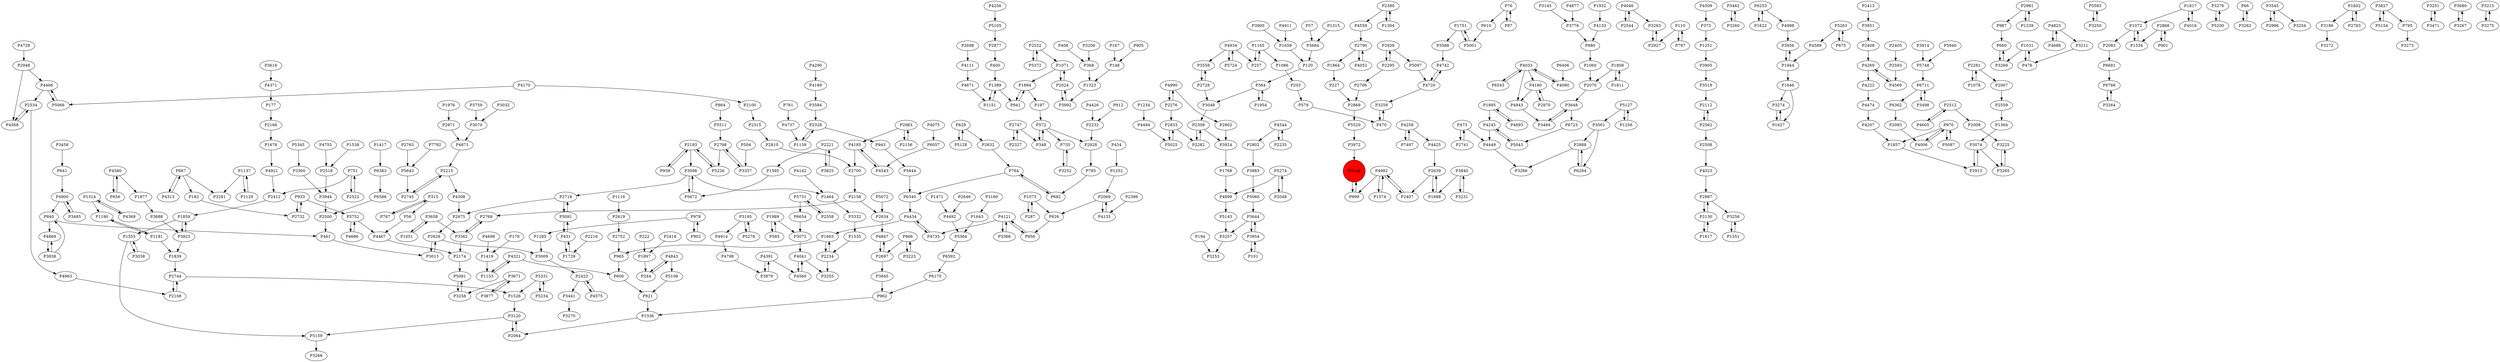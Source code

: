 digraph {
	P1190 -> P1181
	P2948 -> P4568
	P4321 -> P600
	P3588 -> P4742
	P2888 -> P3266
	P2928 -> P785
	P2971 -> P4871
	P2741 -> P473
	P4046 -> P2544
	P2728 -> P3558
	P1256 -> P5127
	P3905 -> P3518
	P1315 -> P3684
	P2328 -> P1159
	P667 -> P182
	P1073 -> P626
	P3098 -> P1464
	P368 -> P1323
	P3462 -> P3260
	P1234 -> P4494
	P6253 -> P1622
	P3120 -> P5159
	P2108 -> P2744
	P3992 -> P2024
	P1165 -> P257
	P572 -> P735
	P504 -> P3337
	P2512 -> P2009
	P4033 -> P6543
	P4575 -> P2423
	P3048 -> P2308
	P1768 -> P4899
	P3195 -> P5278
	P2327 -> P2747
	P939 -> P2193
	P3195 -> P4914
	P2981 -> P987
	P1646 -> P3274
	P167 -> P148
	P2532 -> P1071
	P4982 -> P999
	P3838 -> P840
	P4033 -> P4180
	P987 -> P660
	P5583 -> P3250
	P470 -> P3259
	P840 -> P461
	P1574 -> P4982
	P1031 -> P476
	P3954 -> P101
	P2083 -> P6681
	P5097 -> P4720
	P2752 -> P965
	P2700 -> P2158
	P5108 -> P921
	P2534 -> P4963
	P473 -> P4449
	P1954 -> P364
	P2130 -> P2987
	P2418 -> P1897
	P2276 -> P4990
	P4111 -> P4671
	P905 -> P148
	P3258 -> P5081
	P2130 -> P1617
	P2522 -> P751
	P4222 -> P4474
	P2763 -> P5643
	P3362 -> P2769
	P473 -> P2741
	P970 -> P5087
	P2512 -> P4605
	P3883 -> P5060
	P1894 -> P197
	P2295 -> P2939
	P4046 -> P3263
	P2232 -> P2928
	P4899 -> P5143
	P4720 -> P3259
	P751 -> P2522
	P4990 -> P2902
	P2802 -> P3883
	P5087 -> P970
	P1389 -> P1151
	P3616 -> P4371
	P408 -> P368
	P4041 -> P4560
	P2070 -> P3648
	P1678 -> P4921
	P5234 -> P5331
	P3954 -> P3644
	P431 -> P1729
	P1894 -> P941
	P1251 -> P3905
	P2221 -> P1595
	P1622 -> P6253
	P1877 -> P3688
	P1551 -> P3256
	P3776 -> P980
	P3276 -> P5200
	P2939 -> P5097
	P5844 -> P6340
	P2888 -> P6284
	P2281 -> P2067
	P2423 -> P4575
	P1153 -> P4321
	P3951 -> P2408
	P1897 -> P244
	P3274 -> P1627
	P2532 -> P5372
	P4290 -> P4189
	P66 -> P3262
	P2380 -> P1304
	P3545 -> P2996
	P4256 -> P5105
	P6362 -> P2093
	P179 -> P1419
	P912 -> P2232
	P3644 -> P3954
	P4033 -> P4943
	P2166 -> P1678
	P4052 -> P2790
	P3458 -> P641
	P6284 -> P2888
	P864 -> P5511
	P1239 -> P2981
	P3923 -> P1859
	P461 -> P3013
	P1071 -> P1894
	P600 -> P921
	P2634 -> P4847
	P2927 -> P3263
	P4269 -> P4569
	P244 -> P4843
	P3186 -> P3272
	P5520 -> P3972
	P5748 -> P6711
	P1555 -> P3038
	P4798 -> P3879
	P2064 -> P3120
	P3924 -> P1768
	P921 -> P1336
	P1729 -> P431
	P227 -> P2869
	P2981 -> P1239
	P4735 -> P4434
	P4509 -> P373
	P7497 -> P4258
	P626 -> P956
	P5143 -> P3257
	P5226 -> P2193
	P4698 -> P1419
	P2913 -> P3074
	P3337 -> P2798
	P866 -> P3223
	P4943 -> P3484
	P257 -> P1165
	P3013 -> P2628
	P101 -> P3954
	P5278 -> P3195
	P4544 -> P2235
	P6586 -> P2500
	P4371 -> P177
	P1534 -> P1072
	P3644 -> P3257
	P6592 -> P6170
	P4934 -> P257
	P5025 -> P2833
	P1072 -> P2083
	P3684 -> P120
	P2798 -> P3337
	P660 -> P3269
	P3070 -> P4871
	P629 -> P2632
	P3688 -> P3923
	P795 -> P3273
	P5060 -> P3644
	P767 -> P315
	P3251 -> P3471
	P1051 -> P3658
	P1944 -> P1646
	P5511 -> P2798
	P3484 -> P3648
	P579 -> P470
	P1419 -> P1153
	P1808 -> P1811
	P4466 -> P5066
	P866 -> P2697
	P5364 -> P6592
	P1751 -> P3588
	P5372 -> P2532
	P4170 -> P2100
	P1181 -> P1839
	P3145 -> P3776
	P4426 -> P2232
	P4843 -> P244
	P4568 -> P2534
	P2405 -> P2593
	P1617 -> P2130
	P3680 -> P3267
	P667 -> P3261
	P4693 -> P1895
	P4963 -> P2108
	P2423 -> P3441
	P4474 -> P4207
	P2069 -> P626
	P1471 -> P4492
	P4934 -> P3558
	P2639 -> P1688
	P5066 -> P4466
	P902 -> P978
	P2412 -> P1859
	P2156 -> P2983
	P2408 -> P4269
	P1932 -> P4133
	P667 -> P4313
	P87 -> P76
	P2174 -> P5081
	P1116 -> P2619
	P4269 -> P4222
	P1627 -> P3274
	P4080 -> P4033
	P4313 -> P667
	P941 -> P1894
	P5091 -> P2718
	P1688 -> P2639
	P2295 -> P2706
	P2282 -> P2308
	P1817 -> P4016
	P5331 -> P1526
	P1129 -> P1137
	P840 -> P4869
	P4185 -> P4543
	P4605 -> P2512
	P3001 -> P6284
	P2810 -> P2700
	P2744 -> P1526
	P2697 -> P3845
	P4033 -> P4080
	P2413 -> P3951
	P1364 -> P3074
	P1659 -> P120
	P6681 -> P6766
	P2193 -> P3098
	P315 -> P56
	P2380 -> P4559
	P4492 -> P5364
	P4391 -> P4560
	P5105 -> P2877
	P2234 -> P1663
	P3658 -> P1051
	P1304 -> P2380
	P797 -> P110
	P57 -> P3684
	P3001 -> P2888
	P2593 -> P4569
	P4185 -> P2700
	P3441 -> P3270
	P610 -> P5001
	P4133 -> P980
	P2970 -> P4180
	P2747 -> P2327
	P4135 -> P2069
	P2747 -> P348
	P5072 -> P2634
	P5724 -> P4934
	P5154 -> P3827
	P2234 -> P3255
	P1643 -> P5364
	P4990 -> P2276
	P4207 -> P1857
	P3223 -> P866
	P2562 -> P2508
	P4869 -> P3838
	P2215 -> P2745
	P348 -> P572
	P2948 -> P4466
	P3827 -> P795
	P1895 -> P4693
	P1859 -> P1555
	P1751 -> P5001
	P2632 -> P764
	P5127 -> P3001
	P6711 -> P6362
	P4258 -> P4425
	P1464 -> P3332
	P3545 -> P3254
	P572 -> P348
	P656 -> P4580
	P3498 -> P6711
	P761 -> P4737
	P3098 -> P2718
	P3944 -> P2500
	P3257 -> P3253
	P3259 -> P470
	P2646 -> P4492
	P400 -> P1389
	P3074 -> P2913
	P4543 -> P4185
	P3752 -> P4686
	P4686 -> P3752
	P6766 -> P3264
	P1060 -> P2070
	P3032 -> P3070
	P4688 -> P4823
	P5274 -> P4899
	P3211 -> P476
	P4559 -> P2790
	P1314 -> P1190
	P6654 -> P3072
	P5731 -> P2558
	P4934 -> P5724
	P2215 -> P4308
	P3879 -> P4391
	P1895 -> P4245
	P5263 -> P4589
	P4742 -> P4720
	P2833 -> P2282
	P3658 -> P3362
	P4180 -> P4943
	P764 -> P682
	P2216 -> P1729
	P1663 -> P965
	P2518 -> P3944
	P3558 -> P2728
	P6711 -> P3498
	P3840 -> P3231
	P4258 -> P7497
	P4737 -> P1159
	P2718 -> P2675
	P4871 -> P2215
	P3362 -> P2174
	P197 -> P572
	P3256 -> P1551
	P4245 -> P4449
	P2987 -> P2130
	P2833 -> P5025
	P2281 -> P1078
	P2619 -> P2752
	P962 -> P1336
	P2939 -> P2295
	P1526 -> P3120
	P1031 -> P3269
	P2983 -> P4185
	P4755 -> P2518
	P2386 -> P4135
	P434 -> P1252
	P943 -> P5844
	P2500 -> P461
	P4982 -> P2407
	P4041 -> P3255
	P1252 -> P2069
	P5127 -> P1256
	P1857 -> P2913
	P4847 -> P2697
	P6383 -> P6586
	P148 -> P1323
	P3914 -> P5748
	P4580 -> P1877
	P1989 -> P3072
	P4391 -> P3879
	P1165 -> P1086
	P4982 -> P1574
	P1137 -> P1129
	P1859 -> P3923
	P1159 -> P2328
	P933 -> P2732
	P1538 -> P2518
	P6253 -> P4998
	P2628 -> P3013
	P3648 -> P3484
	P476 -> P1031
	P4900 -> P840
	P2996 -> P3545
	P4998 -> P3956
	P364 -> P1954
	P3250 -> P5583
	P2193 -> P939
	P4877 -> P3776
	P1595 -> P5672
	P2728 -> P3048
	P2558 -> P5731
	P4580 -> P656
	P3215 -> P3275
	P76 -> P87
	P373 -> P1251
	P3752 -> P4467
	P2308 -> P2282
	P6406 -> P4080
	P3269 -> P660
	P629 -> P5128
	P4121 -> P4735
	P4589 -> P1944
	P4142 -> P1464
	P2534 -> P4568
	P3120 -> P2064
	P4921 -> P2412
	P2562 -> P2112
	P4016 -> P1817
	P4245 -> P5043
	P1864 -> P227
	P3671 -> P3258
	P2328 -> P943
	P2544 -> P4046
	P3263 -> P2927
	P4823 -> P3211
	P3485 -> P4900
	P2744 -> P2108
	P6543 -> P4033
	P764 -> P6340
	P2698 -> P4111
	P315 -> P767
	P3877 -> P3671
	P2798 -> P5226
	P3923 -> P1839
	P978 -> P902
	P1181 -> P1190
	P682 -> P764
	P2769 -> P3362
	P4823 -> P4688
	P978 -> P1285
	P6723 -> P5043
	P2559 -> P1364
	P965 -> P600
	P3838 -> P4869
	P287 -> P1073
	P2158 -> P2769
	P2221 -> P3825
	P5331 -> P5234
	P2024 -> P1071
	P5200 -> P3276
	P3956 -> P1944
	P3074 -> P3265
	P970 -> P4006
	P3471 -> P3251
	P5043 -> P4245
	P999 -> P3249
	P2868 -> P1534
	P3332 -> P1535
	P4170 -> P5066
	P4494 -> P5025
	P3038 -> P1555
	P2877 -> P400
	P3275 -> P3215
	P1602 -> P2783
	P751 -> P2412
	P1073 -> P287
	P5081 -> P3258
	P1086 -> P203
	P177 -> P2166
	P1646 -> P1627
	P76 -> P610
	P3825 -> P2221
	P3827 -> P5154
	P3845 -> P962
	P5643 -> P2745
	P3072 -> P4041
	P1817 -> P1072
	P3264 -> P6766
	P2983 -> P2156
	P2706 -> P2869
	P4911 -> P1659
	P4900 -> P3485
	P3098 -> P5672
	P2902 -> P3924
	P1137 -> P3261
	P1285 -> P3009
	P3518 -> P2112
	P222 -> P1897
	P1811 -> P1808
	P2308 -> P3924
	P110 -> P797
	P1808 -> P2070
	P1072 -> P1534
	P2100 -> P2315
	P1976 -> P2971
	P2158 -> P2634
	P4466 -> P2534
	P4434 -> P1663
	P5001 -> P1751
	P1314 -> P4368
	P2869 -> P5520
	P3671 -> P3877
	P2315 -> P2810
	P4023 -> P2987
	P194 -> P3253
	P3160 -> P1643
	P3265 -> P3225
	P110 -> P2927
	P3260 -> P3462
	P5263 -> P675
	P2112 -> P2562
	P2732 -> P933
	P4425 -> P2639
	P4121 -> P3368
	P4121 -> P956
	P970 -> P1857
	P3900 -> P1659
	P4560 -> P4041
	P2048 -> P5274
	P3206 -> P368
	P3584 -> P2328
	P1151 -> P1389
	P1071 -> P2024
	P5091 -> P431
	P2193 -> P5226
	P4006 -> P970
	P2718 -> P5091
	P4569 -> P4269
	P5731 -> P6654
	P4180 -> P2970
	P2407 -> P4982
	P2276 -> P2833
	P3972 -> P3249
	P2868 -> P901
	P120 -> P364
	P6340 -> P4434
	P2093 -> P4006
	P1555 -> P5159
	P735 -> P3252
	P364 -> P3048
	P3231 -> P3840
	P4075 -> P6057
	P2790 -> P1864
	P3009 -> P2423
	P4189 -> P3584
	P1535 -> P2234
	P1839 -> P2744
	P7792 -> P5643
	P4368 -> P1314
	P182 -> P2732
	P1944 -> P3956
	P4434 -> P4735
	P3267 -> P3680
	P4321 -> P1153
	P3225 -> P3265
	P1417 -> P6383
	P2009 -> P3225
	P5274 -> P2048
	P2790 -> P4052
	P980 -> P1060
	P4843 -> P5108
	P5128 -> P629
	P1602 -> P3186
	P3648 -> P6723
	P2987 -> P3256
	P3759 -> P3070
	P56 -> P4467
	P2235 -> P4544
	P2745 -> P2215
	P431 -> P5091
	P2639 -> P2407
	P2697 -> P4847
	P572 -> P2928
	P1389 -> P941
	P4729 -> P2948
	P1336 -> P2064
	P5940 -> P5748
	P3252 -> P735
	P933 -> P3752
	P4720 -> P4742
	P5159 -> P3268
	P956 -> P4121
	P675 -> P5263
	P1663 -> P2234
	P5345 -> P3300
	P2675 -> P2628
	P4449 -> P3266
	P1323 -> P3992
	P1078 -> P2281
	P2069 -> P4135
	P203 -> P579
	P2067 -> P2559
	P641 -> P4900
	P585 -> P1989
	P3249 -> P999
	P4671 -> P1151
	P4544 -> P2802
	P785 -> P682
	P2783 -> P1602
	P901 -> P2868
	P3840 -> P1688
	P6170 -> P962
	P3262 -> P66
	P2508 -> P4023
	P2024 -> P3992
	P6057 -> P4543
	P1989 -> P585
	P3368 -> P4121
	P5672 -> P3098
	P2628 -> P3009
	P4308 -> P2675
	P3300 -> P3944
	P4467 -> P2174
	P4914 -> P4798
	P3249 [shape=circle]
	P3249 [style=filled]
	P3249 [fillcolor=red]
}